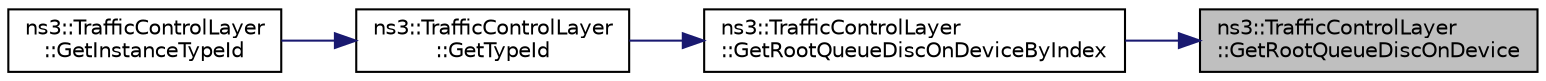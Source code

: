 digraph "ns3::TrafficControlLayer::GetRootQueueDiscOnDevice"
{
 // LATEX_PDF_SIZE
  edge [fontname="Helvetica",fontsize="10",labelfontname="Helvetica",labelfontsize="10"];
  node [fontname="Helvetica",fontsize="10",shape=record];
  rankdir="RL";
  Node1 [label="ns3::TrafficControlLayer\l::GetRootQueueDiscOnDevice",height=0.2,width=0.4,color="black", fillcolor="grey75", style="filled", fontcolor="black",tooltip="This method can be used to get the root queue disc installed on a device."];
  Node1 -> Node2 [dir="back",color="midnightblue",fontsize="10",style="solid",fontname="Helvetica"];
  Node2 [label="ns3::TrafficControlLayer\l::GetRootQueueDiscOnDeviceByIndex",height=0.2,width=0.4,color="black", fillcolor="white", style="filled",URL="$classns3_1_1_traffic_control_layer.html#a28d936137abf6fa7cc5833a11006ac83",tooltip="Required by the object map accessor."];
  Node2 -> Node3 [dir="back",color="midnightblue",fontsize="10",style="solid",fontname="Helvetica"];
  Node3 [label="ns3::TrafficControlLayer\l::GetTypeId",height=0.2,width=0.4,color="black", fillcolor="white", style="filled",URL="$classns3_1_1_traffic_control_layer.html#a6710fc399667be74683173183dbb9975",tooltip="Get the type ID."];
  Node3 -> Node4 [dir="back",color="midnightblue",fontsize="10",style="solid",fontname="Helvetica"];
  Node4 [label="ns3::TrafficControlLayer\l::GetInstanceTypeId",height=0.2,width=0.4,color="black", fillcolor="white", style="filled",URL="$classns3_1_1_traffic_control_layer.html#a5cfc9ed043db6ff34fc7a774c4515c8f",tooltip="Get the type ID for the instance."];
}
